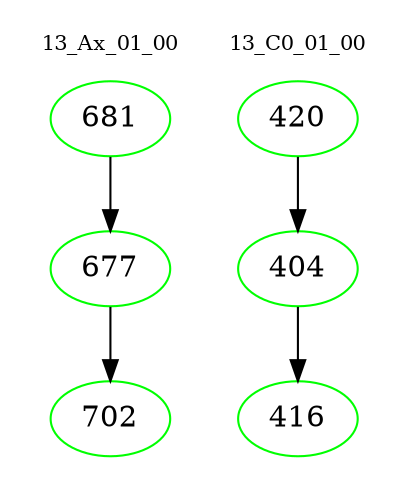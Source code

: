 digraph{
subgraph cluster_0 {
color = white
label = "13_Ax_01_00";
fontsize=10;
T0_681 [label="681", color="green"]
T0_681 -> T0_677 [color="black"]
T0_677 [label="677", color="green"]
T0_677 -> T0_702 [color="black"]
T0_702 [label="702", color="green"]
}
subgraph cluster_1 {
color = white
label = "13_C0_01_00";
fontsize=10;
T1_420 [label="420", color="green"]
T1_420 -> T1_404 [color="black"]
T1_404 [label="404", color="green"]
T1_404 -> T1_416 [color="black"]
T1_416 [label="416", color="green"]
}
}
